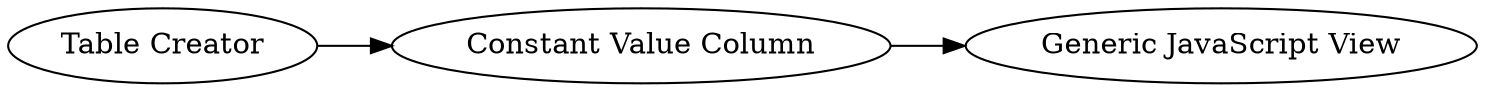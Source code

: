 digraph {
	18 -> 16
	17 -> 18
	16 [label="Generic JavaScript View"]
	18 [label="Constant Value Column"]
	17 [label="Table Creator"]
	rankdir=LR
}
